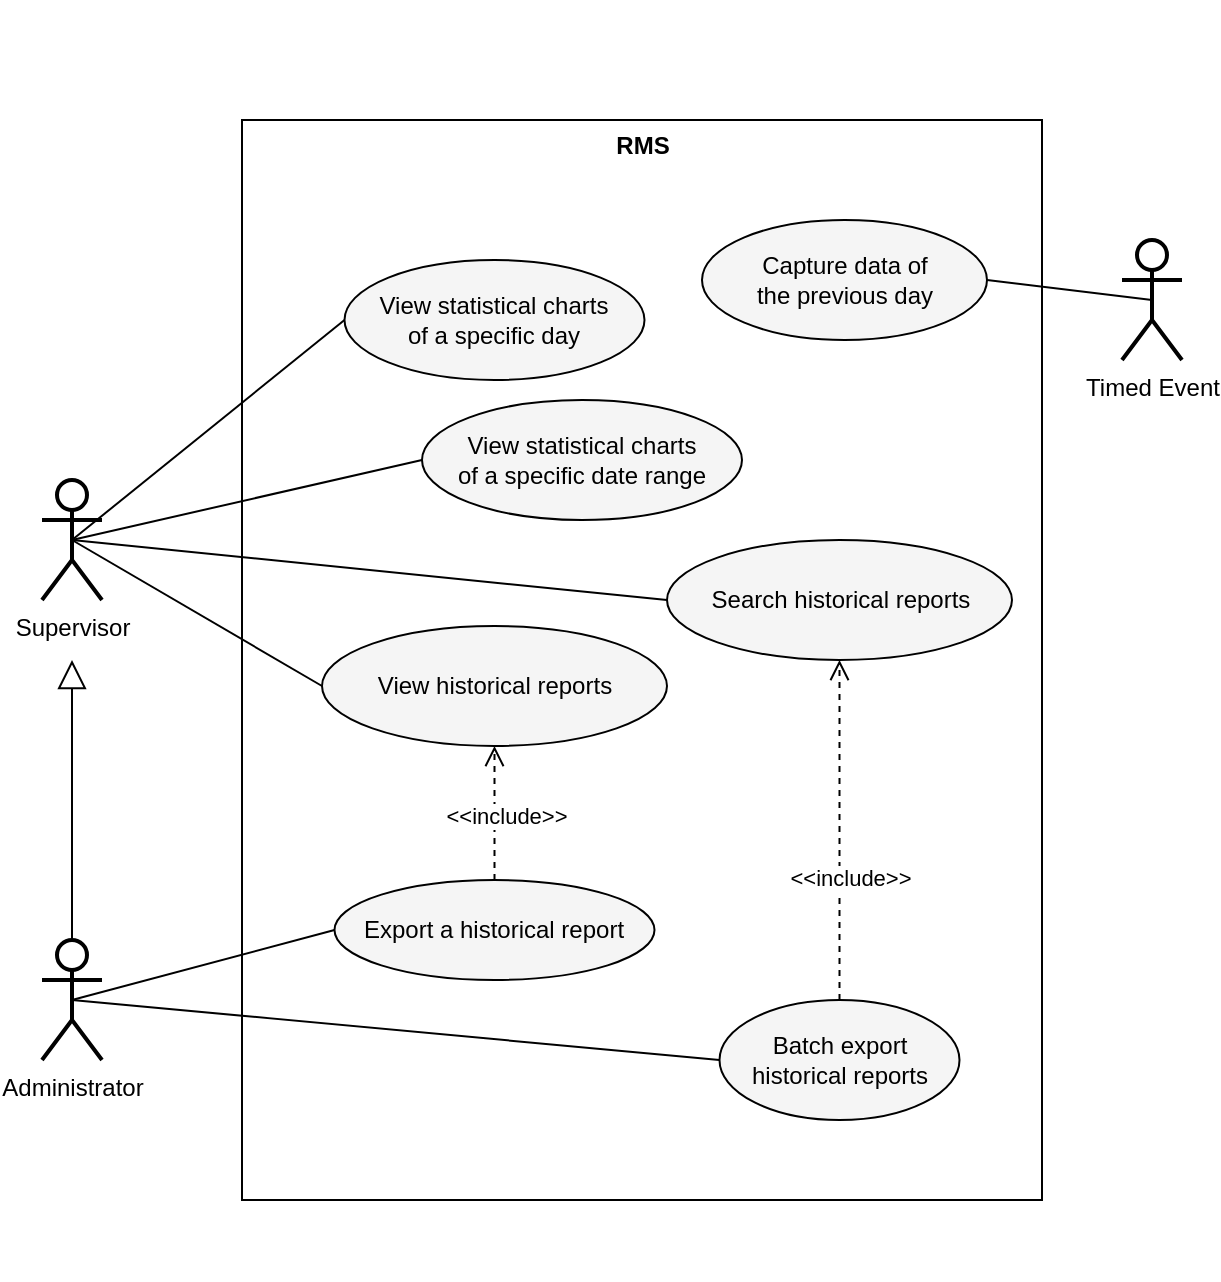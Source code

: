 <mxfile version="24.1.0" type="device">
  <diagram name="Page-1" id="lFyGAIhUyJv2bzV9phdg">
    <mxGraphModel dx="1185" dy="683" grid="1" gridSize="10" guides="1" tooltips="1" connect="1" arrows="1" fold="1" page="1" pageScale="1" pageWidth="850" pageHeight="1100" math="0" shadow="0">
      <root>
        <mxCell id="0" />
        <mxCell id="1" parent="0" />
        <mxCell id="odgSkN803Wpso9lfz5G1-4" value="" style="group;movable=1;resizable=1;rotatable=1;deletable=1;editable=1;locked=0;connectable=1;" parent="1" connectable="0" vertex="1">
          <mxGeometry x="270" y="70" width="392.5" height="640" as="geometry" />
        </mxCell>
        <mxCell id="odgSkN803Wpso9lfz5G1-16" value="" style="group" parent="odgSkN803Wpso9lfz5G1-4" connectable="0" vertex="1">
          <mxGeometry width="392.5" height="640" as="geometry" />
        </mxCell>
        <mxCell id="odgSkN803Wpso9lfz5G1-1" value="" style="rounded=0;whiteSpace=wrap;html=1;align=center;" parent="odgSkN803Wpso9lfz5G1-16" vertex="1">
          <mxGeometry x="-20" y="60" width="400" height="540" as="geometry" />
        </mxCell>
        <mxCell id="odgSkN803Wpso9lfz5G1-15" value="RMS" style="text;align=center;fontStyle=1;verticalAlign=middle;spacingLeft=3;spacingRight=3;strokeColor=none;rotatable=0;points=[[0,0.5],[1,0.5]];portConstraint=eastwest;html=1;" parent="odgSkN803Wpso9lfz5G1-16" vertex="1">
          <mxGeometry x="150" y="60" width="60" height="26" as="geometry" />
        </mxCell>
        <mxCell id="odgSkN803Wpso9lfz5G1-20" value="Batch export&lt;br&gt;historical reports" style="ellipse;whiteSpace=wrap;html=1;fillColor=#f5f5f5;" parent="odgSkN803Wpso9lfz5G1-16" vertex="1">
          <mxGeometry x="218.75" y="500" width="120" height="60" as="geometry" />
        </mxCell>
        <mxCell id="odgSkN803Wpso9lfz5G1-21" value="Search historical reports" style="ellipse;whiteSpace=wrap;html=1;fillColor=#f5f5f5;" parent="odgSkN803Wpso9lfz5G1-16" vertex="1">
          <mxGeometry x="192.5" y="270" width="172.5" height="60" as="geometry" />
        </mxCell>
        <mxCell id="odgSkN803Wpso9lfz5G1-19" value="View historical reports" style="ellipse;whiteSpace=wrap;html=1;fillColor=#f5f5f5;" parent="odgSkN803Wpso9lfz5G1-16" vertex="1">
          <mxGeometry x="20" y="313" width="172.5" height="60" as="geometry" />
        </mxCell>
        <mxCell id="GU-G8UStEZxknHhTSo-F-2" value="Capture data of&lt;br&gt;the previous day" style="ellipse;whiteSpace=wrap;html=1;fillColor=#f5f5f5;" parent="odgSkN803Wpso9lfz5G1-16" vertex="1">
          <mxGeometry x="210" y="110" width="142.5" height="60" as="geometry" />
        </mxCell>
        <mxCell id="y-IMFPSEGrswJsFMX-SH-1" value="View statistical charts&lt;br&gt;of a specific day" style="ellipse;whiteSpace=wrap;html=1;fillColor=#f5f5f5;" parent="odgSkN803Wpso9lfz5G1-16" vertex="1">
          <mxGeometry x="31.25" y="130" width="150" height="60" as="geometry" />
        </mxCell>
        <mxCell id="1B3VqN_ccdol-WtEkGS8-5" value="Export a historical report" style="ellipse;whiteSpace=wrap;html=1;fillColor=#f5f5f5;" parent="odgSkN803Wpso9lfz5G1-16" vertex="1">
          <mxGeometry x="26.25" y="440" width="160" height="50" as="geometry" />
        </mxCell>
        <mxCell id="GCljrcbgMl9eNR7EpRyx-1" value="&amp;lt;&amp;lt;include&amp;gt;&amp;gt;" style="html=1;verticalAlign=bottom;endArrow=open;dashed=1;endSize=8;curved=0;rounded=0;entryX=0.5;entryY=1;entryDx=0;entryDy=0;exitX=0.5;exitY=0;exitDx=0;exitDy=0;" parent="odgSkN803Wpso9lfz5G1-16" source="1B3VqN_ccdol-WtEkGS8-5" target="odgSkN803Wpso9lfz5G1-19" edge="1">
          <mxGeometry x="-0.303" y="-6" relative="1" as="geometry">
            <mxPoint x="90" y="730" as="sourcePoint" />
            <mxPoint x="10" y="730" as="targetPoint" />
            <mxPoint as="offset" />
          </mxGeometry>
        </mxCell>
        <mxCell id="GCljrcbgMl9eNR7EpRyx-7" value="&amp;lt;&amp;lt;include&amp;gt;&amp;gt;" style="html=1;verticalAlign=bottom;endArrow=open;dashed=1;endSize=8;curved=0;rounded=0;entryX=0.5;entryY=1;entryDx=0;entryDy=0;exitX=0.5;exitY=0;exitDx=0;exitDy=0;" parent="odgSkN803Wpso9lfz5G1-16" source="odgSkN803Wpso9lfz5G1-20" target="odgSkN803Wpso9lfz5G1-21" edge="1">
          <mxGeometry x="-0.383" y="-5" relative="1" as="geometry">
            <mxPoint x="109" y="403" as="sourcePoint" />
            <mxPoint x="104" y="354" as="targetPoint" />
            <mxPoint as="offset" />
          </mxGeometry>
        </mxCell>
        <mxCell id="soRtDoO4CU606YjhyfmL-1" value="View statistical charts&lt;br&gt;of a specific date range" style="ellipse;whiteSpace=wrap;html=1;fillColor=#f5f5f5;" parent="odgSkN803Wpso9lfz5G1-16" vertex="1">
          <mxGeometry x="70" y="200" width="160" height="60" as="geometry" />
        </mxCell>
        <mxCell id="odgSkN803Wpso9lfz5G1-5" value="Supervisor" style="shape=umlActor;verticalLabelPosition=bottom;verticalAlign=top;html=1;strokeWidth=2;" parent="1" vertex="1">
          <mxGeometry x="150" y="310" width="30" height="60" as="geometry" />
        </mxCell>
        <mxCell id="odgSkN803Wpso9lfz5G1-11" style="edgeStyle=orthogonalEdgeStyle;rounded=0;orthogonalLoop=1;jettySize=auto;html=1;exitX=0.5;exitY=0;exitDx=0;exitDy=0;exitPerimeter=0;endArrow=block;endFill=0;strokeWidth=1;curved=0;strokeColor=default;targetPerimeterSpacing=0;endSize=12;startSize=6;" parent="1" source="odgSkN803Wpso9lfz5G1-9" edge="1">
          <mxGeometry relative="1" as="geometry">
            <mxPoint x="165" y="400" as="targetPoint" />
          </mxGeometry>
        </mxCell>
        <mxCell id="odgSkN803Wpso9lfz5G1-9" value="Administrator" style="shape=umlActor;verticalLabelPosition=bottom;verticalAlign=top;html=1;strokeWidth=2;" parent="1" vertex="1">
          <mxGeometry x="150" y="540" width="30" height="60" as="geometry" />
        </mxCell>
        <mxCell id="odgSkN803Wpso9lfz5G1-25" value="" style="endArrow=none;html=1;rounded=0;entryX=0;entryY=0.5;entryDx=0;entryDy=0;endFill=0;exitX=0.5;exitY=0.5;exitDx=0;exitDy=0;exitPerimeter=0;" parent="1" source="odgSkN803Wpso9lfz5G1-5" target="odgSkN803Wpso9lfz5G1-21" edge="1">
          <mxGeometry width="50" height="50" relative="1" as="geometry">
            <mxPoint x="210" y="280" as="sourcePoint" />
            <mxPoint x="270" y="200" as="targetPoint" />
          </mxGeometry>
        </mxCell>
        <mxCell id="odgSkN803Wpso9lfz5G1-28" value="" style="endArrow=none;html=1;rounded=0;entryX=0;entryY=0.5;entryDx=0;entryDy=0;endFill=0;exitX=0.5;exitY=0.5;exitDx=0;exitDy=0;exitPerimeter=0;" parent="1" source="odgSkN803Wpso9lfz5G1-5" target="odgSkN803Wpso9lfz5G1-19" edge="1">
          <mxGeometry width="50" height="50" relative="1" as="geometry">
            <mxPoint x="210" y="290" as="sourcePoint" />
            <mxPoint x="270" y="280" as="targetPoint" />
          </mxGeometry>
        </mxCell>
        <mxCell id="lm0lmkRSUGXiiMSDVH5E-2" value="" style="endArrow=none;html=1;rounded=0;entryX=0;entryY=0.5;entryDx=0;entryDy=0;endFill=0;exitX=0.5;exitY=0.5;exitDx=0;exitDy=0;exitPerimeter=0;" parent="1" source="odgSkN803Wpso9lfz5G1-9" target="odgSkN803Wpso9lfz5G1-20" edge="1">
          <mxGeometry width="50" height="50" relative="1" as="geometry">
            <mxPoint x="130" y="277" as="sourcePoint" />
            <mxPoint x="300" y="361" as="targetPoint" />
          </mxGeometry>
        </mxCell>
        <mxCell id="GU-G8UStEZxknHhTSo-F-4" value="" style="endArrow=none;html=1;rounded=0;entryX=0.5;entryY=0.5;entryDx=0;entryDy=0;endFill=0;exitX=1;exitY=0.5;exitDx=0;exitDy=0;entryPerimeter=0;" parent="1" source="GU-G8UStEZxknHhTSo-F-2" target="VhTkBpPRhVF8uZzV8rm4-1" edge="1">
          <mxGeometry width="50" height="50" relative="1" as="geometry">
            <mxPoint x="175" y="535" as="sourcePoint" />
            <mxPoint x="690" y="380" as="targetPoint" />
          </mxGeometry>
        </mxCell>
        <mxCell id="VhTkBpPRhVF8uZzV8rm4-1" value="&lt;span style=&quot;background-color: rgb(255, 255, 255);&quot;&gt;Timed Event&lt;/span&gt;" style="shape=umlActor;verticalLabelPosition=bottom;verticalAlign=top;html=1;strokeWidth=2;" parent="1" vertex="1">
          <mxGeometry x="690" y="190" width="30" height="60" as="geometry" />
        </mxCell>
        <mxCell id="y-IMFPSEGrswJsFMX-SH-2" value="" style="endArrow=none;html=1;rounded=0;entryX=0;entryY=0.5;entryDx=0;entryDy=0;endFill=0;exitX=0.5;exitY=0.5;exitDx=0;exitDy=0;exitPerimeter=0;" parent="1" source="odgSkN803Wpso9lfz5G1-5" target="y-IMFPSEGrswJsFMX-SH-1" edge="1">
          <mxGeometry width="50" height="50" relative="1" as="geometry">
            <mxPoint x="175" y="350" as="sourcePoint" />
            <mxPoint x="290" y="200" as="targetPoint" />
          </mxGeometry>
        </mxCell>
        <mxCell id="1B3VqN_ccdol-WtEkGS8-9" value="" style="endArrow=none;html=1;rounded=0;entryX=0;entryY=0.5;entryDx=0;entryDy=0;endFill=0;exitX=0.5;exitY=0.5;exitDx=0;exitDy=0;exitPerimeter=0;" parent="1" source="odgSkN803Wpso9lfz5G1-9" target="1B3VqN_ccdol-WtEkGS8-5" edge="1">
          <mxGeometry width="50" height="50" relative="1" as="geometry">
            <mxPoint x="175" y="540" as="sourcePoint" />
            <mxPoint x="491" y="540" as="targetPoint" />
          </mxGeometry>
        </mxCell>
        <mxCell id="soRtDoO4CU606YjhyfmL-3" value="" style="endArrow=none;html=1;rounded=0;entryX=0;entryY=0.5;entryDx=0;entryDy=0;endFill=0;exitX=0.5;exitY=0.5;exitDx=0;exitDy=0;exitPerimeter=0;" parent="1" source="odgSkN803Wpso9lfz5G1-5" target="soRtDoO4CU606YjhyfmL-1" edge="1">
          <mxGeometry width="50" height="50" relative="1" as="geometry">
            <mxPoint x="175" y="350" as="sourcePoint" />
            <mxPoint x="301" y="250" as="targetPoint" />
          </mxGeometry>
        </mxCell>
      </root>
    </mxGraphModel>
  </diagram>
</mxfile>
